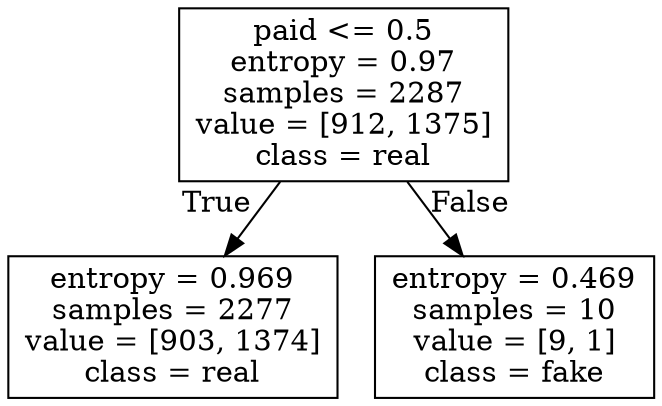 digraph Tree {
node [shape=box] ;
0 [label="paid <= 0.5\nentropy = 0.97\nsamples = 2287\nvalue = [912, 1375]\nclass = real"] ;
1 [label="entropy = 0.969\nsamples = 2277\nvalue = [903, 1374]\nclass = real"] ;
0 -> 1 [labeldistance=2.5, labelangle=45, headlabel="True"] ;
2 [label="entropy = 0.469\nsamples = 10\nvalue = [9, 1]\nclass = fake"] ;
0 -> 2 [labeldistance=2.5, labelangle=-45, headlabel="False"] ;
}